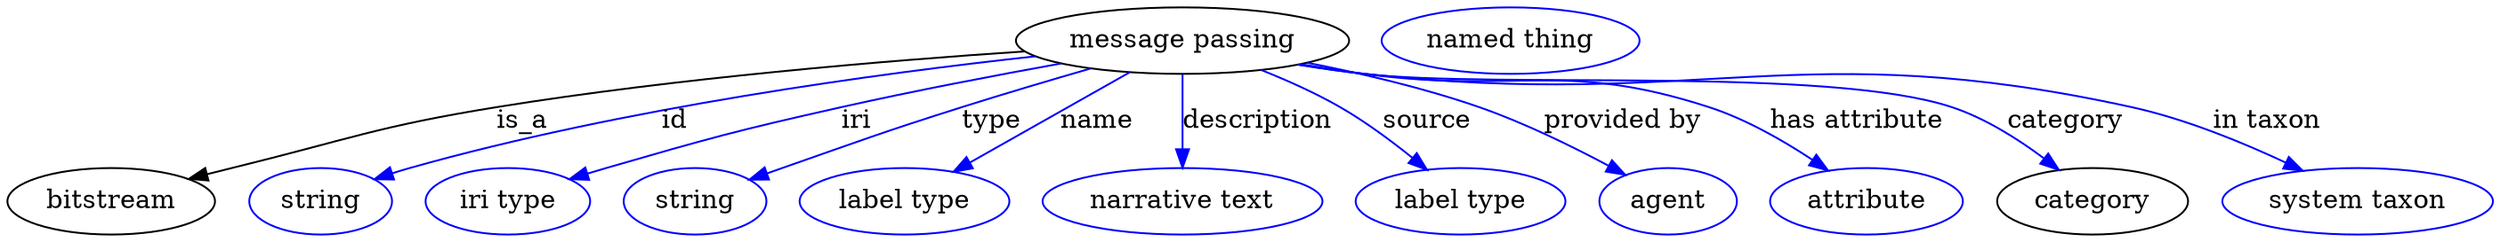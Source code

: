 digraph {
	graph [bb="0,0,1337.7,123"];
	node [label="\N"];
	"message passing"	[height=0.5,
		label="message passing",
		pos="632.9,105",
		width=2.4914];
	bitstream	[height=0.5,
		pos="55.895,18",
		width=1.5526];
	"message passing" -> bitstream	[label=is_a,
		lp="276.9,61.5",
		pos="e,97.462,30.053 547.62,99.189 472.35,94.17 359.86,84.78 262.9,69 198.94,58.592 183.8,51.532 120.9,36 116.51,34.917 111.96,33.772 \
107.4,32.61"];
	id	[color=blue,
		height=0.5,
		label=string,
		pos="167.9,18",
		width=1.0652];
	"message passing" -> id	[color=blue,
		label=id,
		lp="358.9,61.5",
		pos="e,196.89,29.948 553.72,96.528 468.96,87.276 331.12,68.602 215.9,36 212.79,35.121 209.59,34.148 206.4,33.124",
		style=solid];
	iri	[color=blue,
		height=0.5,
		label="iri type",
		pos="268.9,18",
		width=1.2277];
	"message passing" -> iri	[color=blue,
		label=iri,
		lp="456.9,61.5",
		pos="e,302.52,29.865 567.1,92.608 531.91,86.233 487.91,77.809 448.9,69 392.43,56.251 378.52,52.03 322.9,36 319.38,34.988 315.75,33.911 \
312.11,32.81",
		style=solid];
	type	[color=blue,
		height=0.5,
		label=string,
		pos="369.9,18",
		width=1.0652];
	"message passing" -> type	[color=blue,
		label=type,
		lp="529.9,61.5",
		pos="e,399.2,29.697 583.25,89.902 561.85,83.695 536.58,76.191 513.9,69 470.49,55.239 459.86,51.079 416.9,36 414.21,35.057 411.44,34.077 \
408.65,33.084",
		style=solid];
	name	[color=blue,
		height=0.5,
		label="label type",
		pos="482.9,18",
		width=1.5707];
	"message passing" -> name	[color=blue,
		label=name,
		lp="586.9,61.5",
		pos="e,509.34,33.988 604.33,87.812 579.84,73.938 544.48,53.896 518.22,39.017",
		style=solid];
	description	[color=blue,
		height=0.5,
		label="narrative text",
		pos="632.9,18",
		width=2.0943];
	"message passing" -> description	[color=blue,
		label=description,
		lp="673.4,61.5",
		pos="e,632.9,36.175 632.9,86.799 632.9,75.163 632.9,59.548 632.9,46.237",
		style=solid];
	source	[color=blue,
		height=0.5,
		label="label type",
		pos="782.9,18",
		width=1.5707];
	"message passing" -> source	[color=blue,
		label=source,
		lp="764.9,61.5",
		pos="e,764.77,35.051 675.45,89.044 689.35,83.49 704.62,76.654 717.9,69 731.49,61.158 745.43,50.798 756.9,41.543",
		style=solid];
	"provided by"	[color=blue,
		height=0.5,
		label=agent,
		pos="894.9,18",
		width=1.0291];
	"message passing" -> "provided by"	[color=blue,
		label="provided by",
		lp="870.4,61.5",
		pos="e,871.68,32.385 700.06,93.037 729.05,87.354 763.09,79.394 792.9,69 817.17,60.534 843.17,47.726 862.84,37.192",
		style=solid];
	"has attribute"	[color=blue,
		height=0.5,
		label=attribute,
		pos="1001.9,18",
		width=1.4443];
	"message passing" -> "has attribute"	[color=blue,
		label="has attribute",
		lp="996.9,61.5",
		pos="e,981.13,34.723 696.57,92.238 707.98,90.336 719.77,88.501 730.9,87 813.2,75.895 837.91,94.66 916.9,69 936.82,62.528 957.11,50.823 \
972.87,40.364",
		style=solid];
	category	[height=0.5,
		pos="1122.9,18",
		width=1.4263];
	"message passing" -> category	[color=blue,
		label=category,
		lp="1108.4,61.5",
		pos="e,1105,34.994 695.48,92.04 707.21,90.112 719.4,88.319 730.9,87 800.99,78.957 980.97,91.353 1047.9,69 1065.7,63.047 1083.3,51.678 \
1097,41.283",
		style=solid];
	"in taxon"	[color=blue,
		height=0.5,
		label="system taxon",
		pos="1264.9,18",
		width=2.022];
	"message passing" -> "in taxon"	[color=blue,
		label="in taxon",
		lp="1216.9,61.5",
		pos="e,1235.5,34.549 695.2,91.96 707.02,90.026 719.31,88.252 730.9,87 913.56,67.258 964.5,108.68 1143.9,69 1172.6,62.657 1203.1,49.981 \
1226.3,38.98",
		style=solid];
	"named thing_category"	[color=blue,
		height=0.5,
		label="named thing",
		pos="809.9,105",
		width=1.9318];
}
